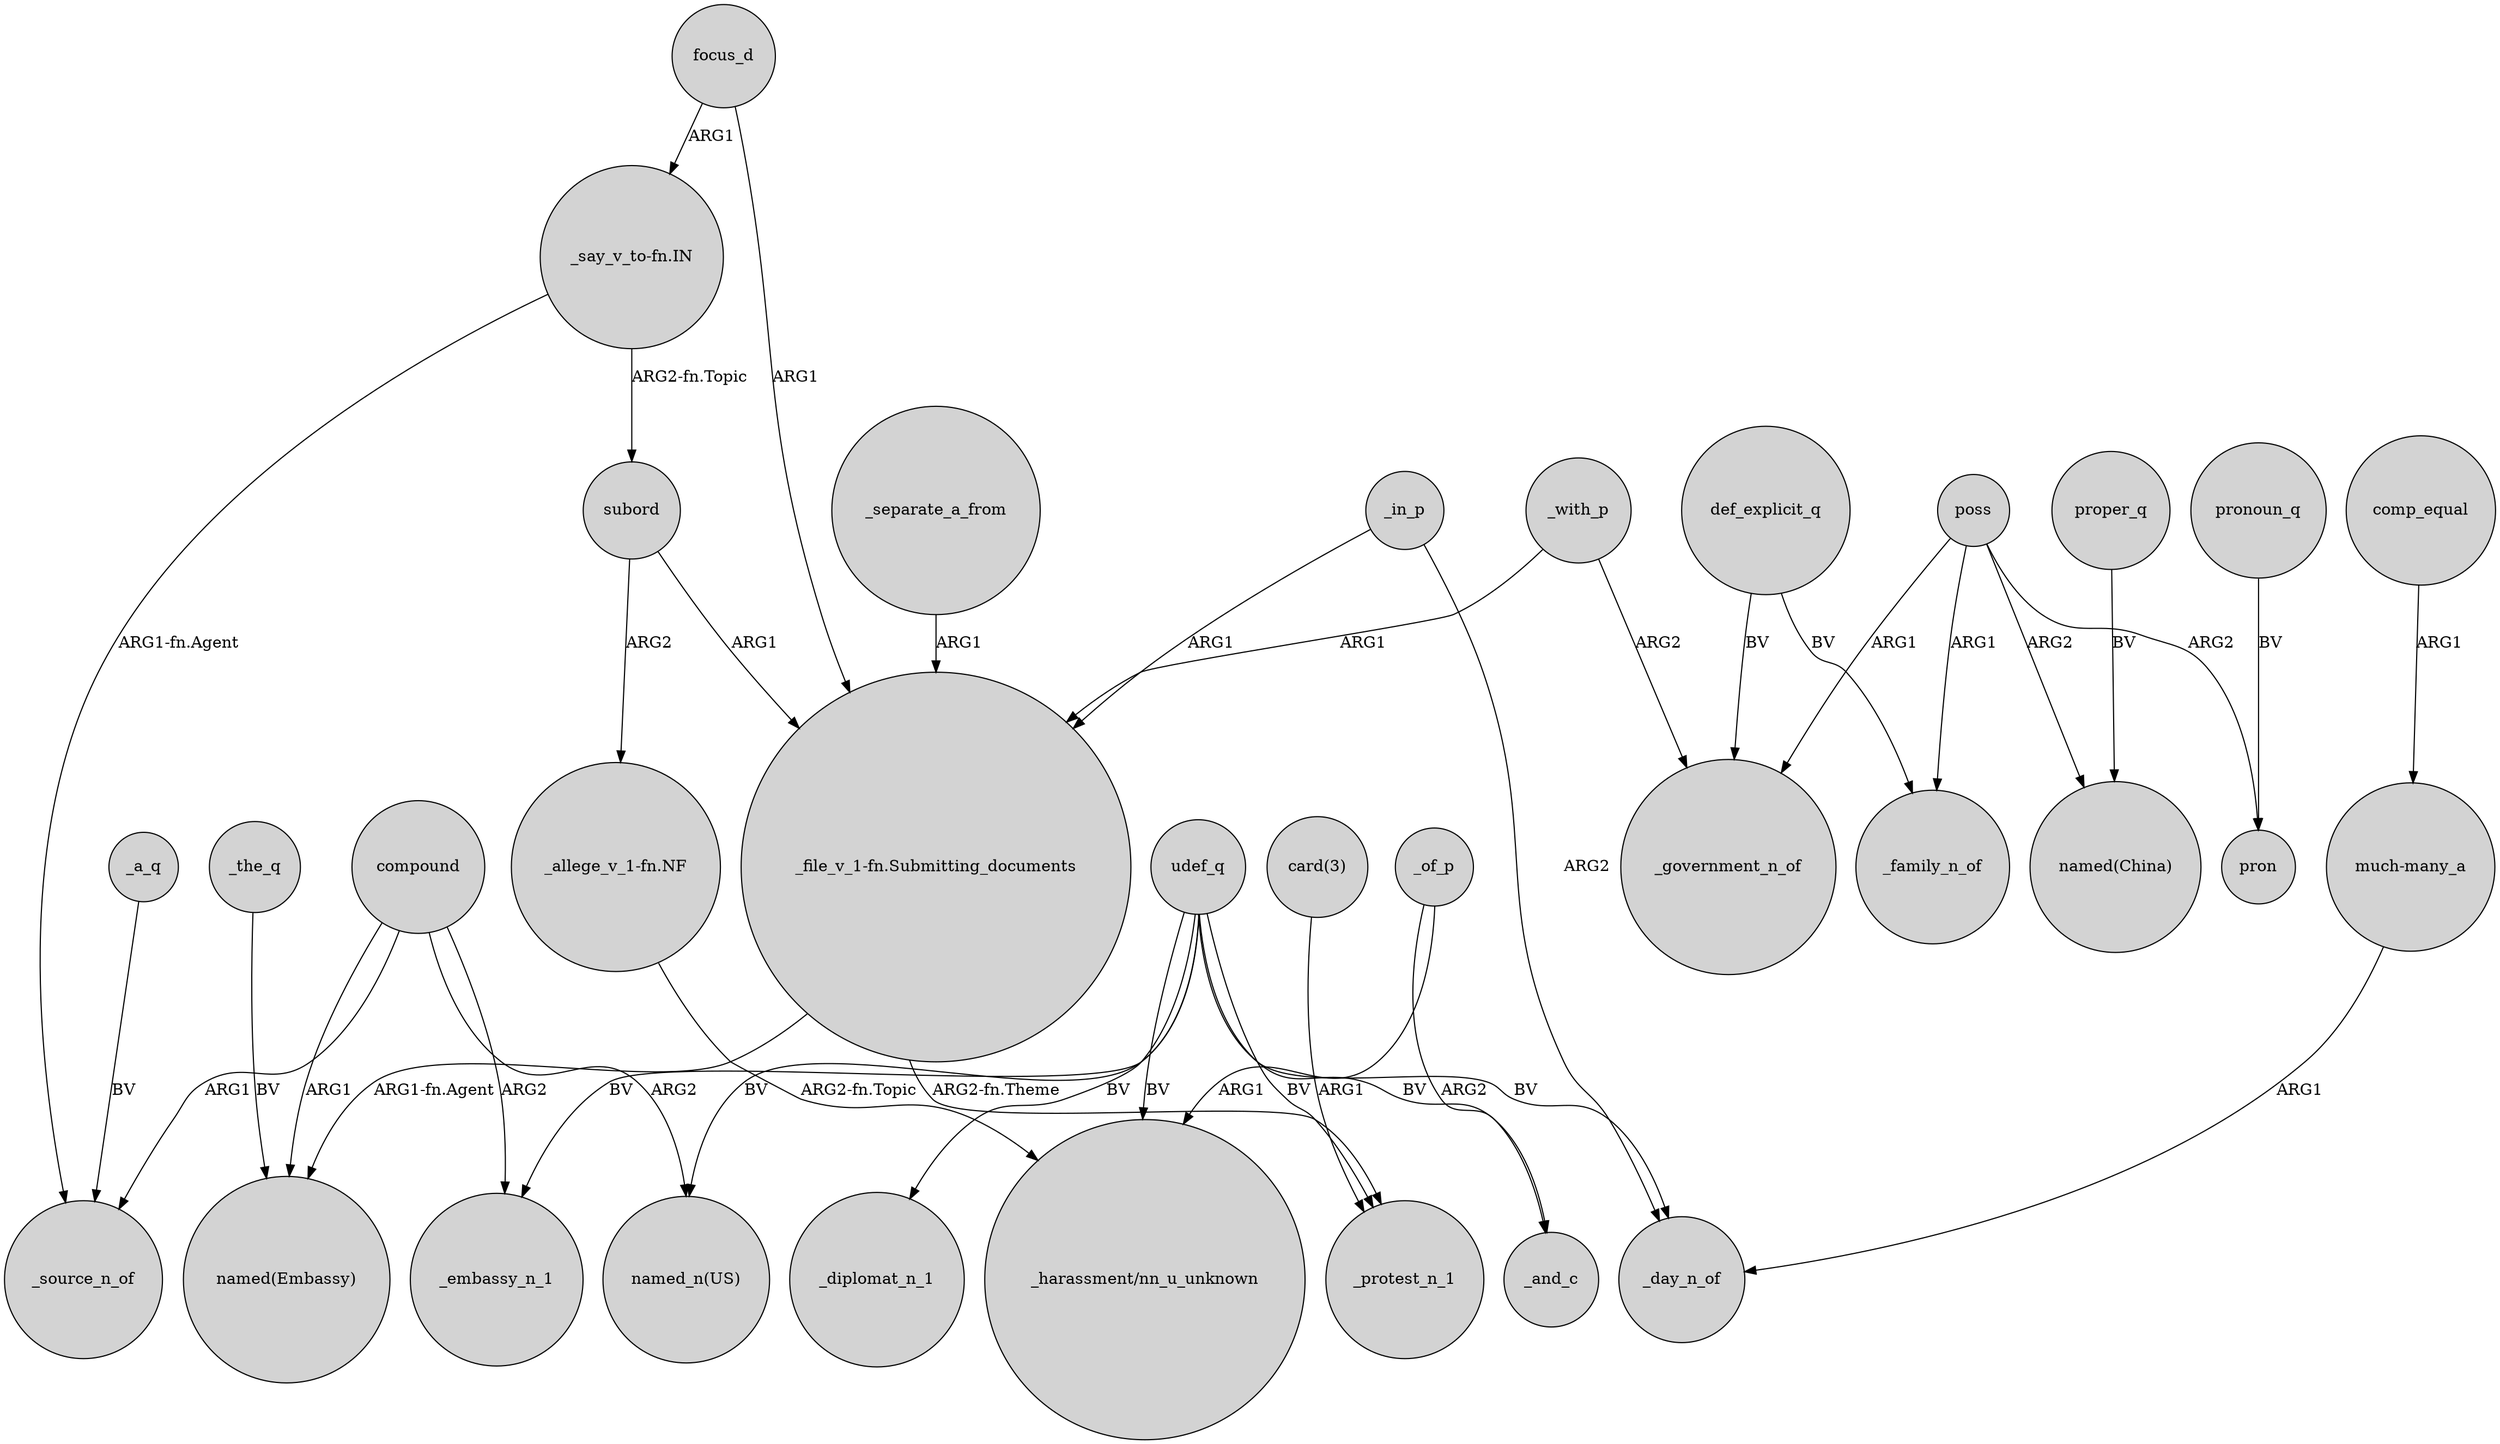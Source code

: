 digraph {
	node [shape=circle style=filled]
	udef_q -> "named_n(US)" [label=BV]
	compound -> _source_n_of [label=ARG1]
	udef_q -> _diplomat_n_1 [label=BV]
	udef_q -> "_harassment/nn_u_unknown" [label=BV]
	poss -> pron [label=ARG2]
	subord -> "_file_v_1-fn.Submitting_documents" [label=ARG1]
	"_file_v_1-fn.Submitting_documents" -> "named(Embassy)" [label="ARG1-fn.Agent"]
	"_allege_v_1-fn.NF" -> "_harassment/nn_u_unknown" [label="ARG2-fn.Topic"]
	"_say_v_to-fn.IN" -> _source_n_of [label="ARG1-fn.Agent"]
	comp_equal -> "much-many_a" [label=ARG1]
	_of_p -> _and_c [label=ARG2]
	udef_q -> _day_n_of [label=BV]
	poss -> _government_n_of [label=ARG1]
	_with_p -> "_file_v_1-fn.Submitting_documents" [label=ARG1]
	"much-many_a" -> _day_n_of [label=ARG1]
	_of_p -> "_harassment/nn_u_unknown" [label=ARG1]
	poss -> _family_n_of [label=ARG1]
	compound -> "named_n(US)" [label=ARG2]
	focus_d -> "_say_v_to-fn.IN" [label=ARG1]
	poss -> "named(China)" [label=ARG2]
	_in_p -> "_file_v_1-fn.Submitting_documents" [label=ARG1]
	def_explicit_q -> _government_n_of [label=BV]
	pronoun_q -> pron [label=BV]
	udef_q -> _protest_n_1 [label=BV]
	compound -> _embassy_n_1 [label=ARG2]
	_the_q -> "named(Embassy)" [label=BV]
	subord -> "_allege_v_1-fn.NF" [label=ARG2]
	_a_q -> _source_n_of [label=BV]
	compound -> "named(Embassy)" [label=ARG1]
	"_say_v_to-fn.IN" -> subord [label="ARG2-fn.Topic"]
	_separate_a_from -> "_file_v_1-fn.Submitting_documents" [label=ARG1]
	proper_q -> "named(China)" [label=BV]
	"card(3)" -> _protest_n_1 [label=ARG1]
	udef_q -> _embassy_n_1 [label=BV]
	focus_d -> "_file_v_1-fn.Submitting_documents" [label=ARG1]
	def_explicit_q -> _family_n_of [label=BV]
	_with_p -> _government_n_of [label=ARG2]
	udef_q -> _and_c [label=BV]
	"_file_v_1-fn.Submitting_documents" -> _protest_n_1 [label="ARG2-fn.Theme"]
	_in_p -> _day_n_of [label=ARG2]
}
